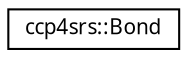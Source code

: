 digraph "Graphical Class Hierarchy"
{
  edge [fontname="FreeSans.ttf",fontsize="10",labelfontname="FreeSans.ttf",labelfontsize="10"];
  node [fontname="FreeSans.ttf",fontsize="10",shape=record];
  rankdir="LR";
  Node1 [label="ccp4srs::Bond",height=0.2,width=0.4,color="black", fillcolor="white", style="filled",URL="$classccp4srs_1_1_bond.html"];
}
